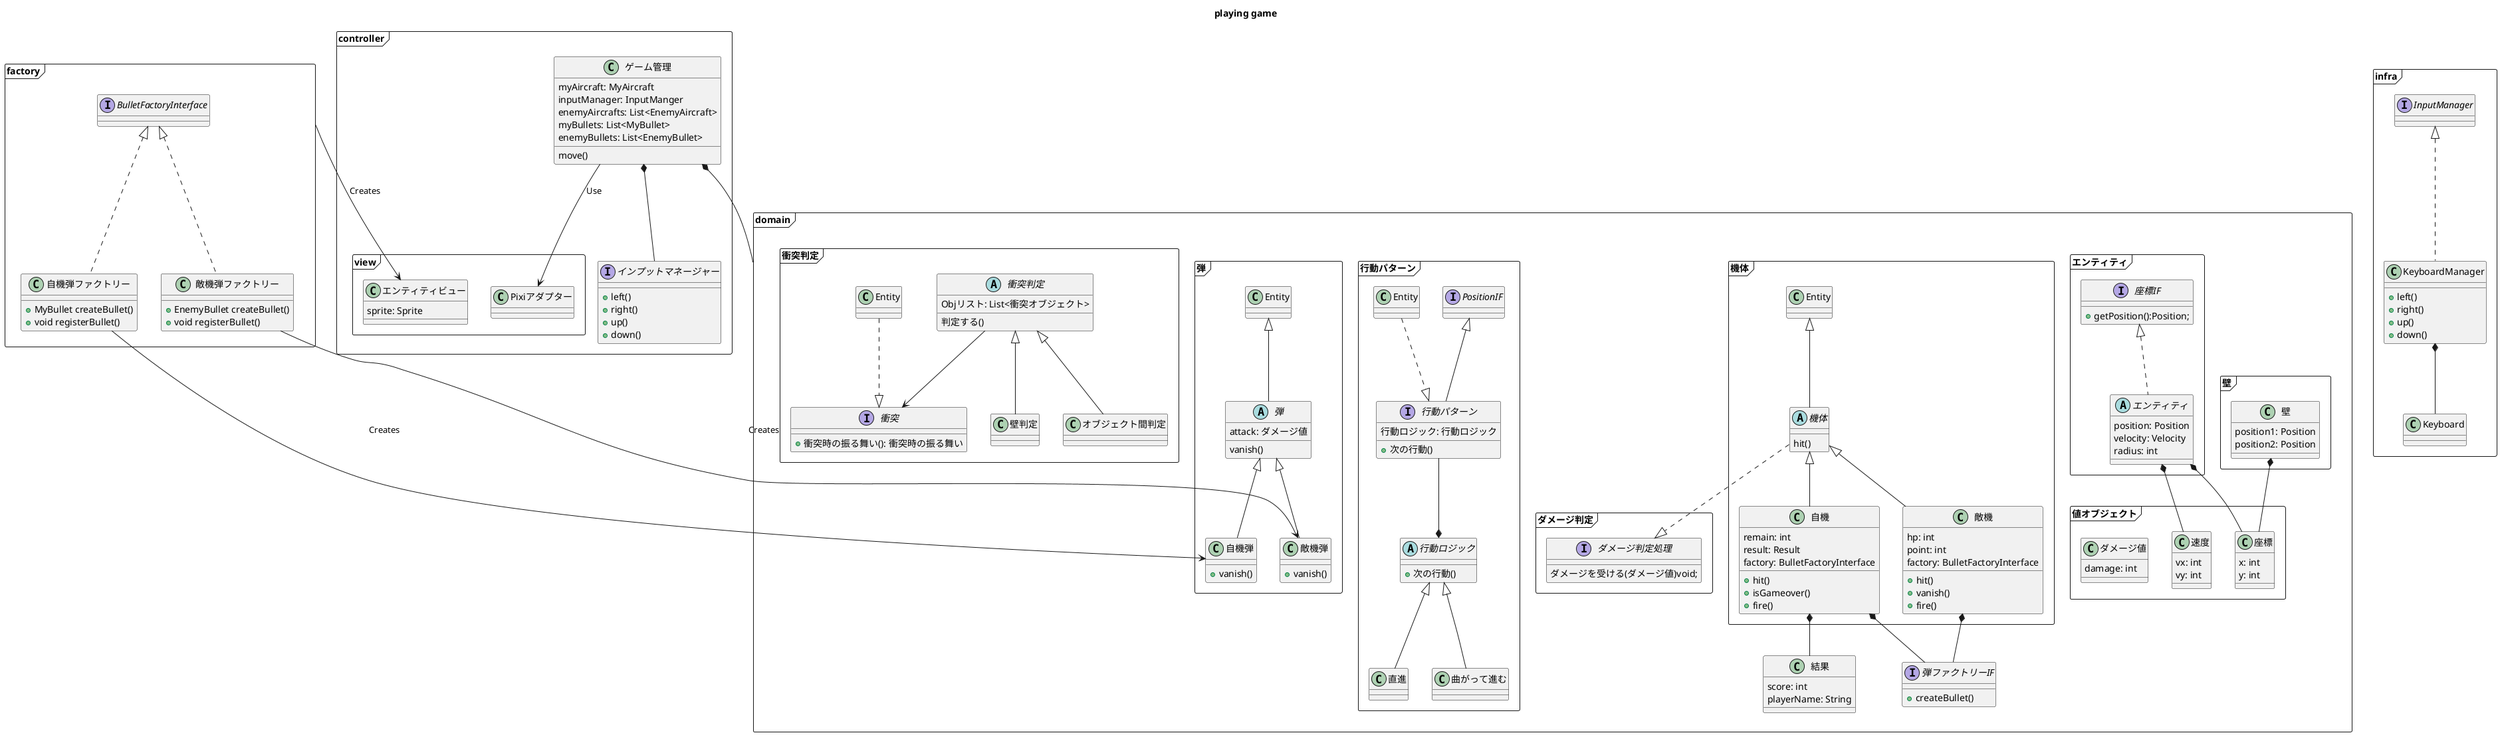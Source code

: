 @startuml
title playing game

package domain <<Frame>> {

    package エンティティ <<Frame>> {
        abstract class "エンティティ" as Entity implements PositionIF {
            position: Position
            velocity: Velocity
            radius: int
        }

        interface "座標IF" as PositionIF{
            +getPosition():Position;

        }
    }

    package 値オブジェクト <<Frame>> {
        class "座標" as Position {
            x: int
            y: int
        }

        class "速度" as Velocity {
            vx: int
            vy: int
        }


        class "ダメージ値" as Damage {
            damage: int
        }
    }

    package 壁 <<Frame>> {
        class "壁" as Wall {
            position1: Position
            position2: Position

            ' +isIn(Position): boolean
        }

    }

    Wall *-- Position

    Entity *-- Position
    Entity *-- Velocity

    package 機体 <<Frame>> {
        abstract class "機体" as Aircraft extends Entity {
            hit()
        }

        class "自機" as MyAircraft extends Aircraft {
            remain: int
            result: Result
            factory: BulletFactoryInterface

            +hit()
            +isGameover()
            +fire()
        }
        class "敵機" as EnemyAircraft extends Aircraft {
            hp: int
            point: int
            factory: BulletFactoryInterface

            +hit()
            +vanish()
            +fire()
        }
    }

    interface "弾ファクトリーIF" as BulletFactoryInterface {
        +createBullet()
    }

    MyAircraft *-- BulletFactoryInterface
    EnemyAircraft *-- BulletFactoryInterface

    package 弾 <<Frame>> {
        abstract class "弾" as Bullet extends Entity{
            attack: ダメージ値

            vanish()
        }

        class "自機弾" as MyBullet extends Bullet {
            +vanish()
        }

        class "敵機弾" as EnemyBullet extends Bullet {
            +vanish()
        }
    }
    class "結果" as Result {
        score: int
        playerName: String
    }

    MyAircraft *-- Result

    package 行動パターン <<Frame>> {
        interface 行動パターン extends PositionIF{
            行動ロジック: 行動ロジック
            +次の行動()
        }

        abstract class "行動ロジック" as actionLogic {
            +次の行動()
        }

        class "直進" as straight extends actionLogic{
        }

        class "曲がって進む" as turn extends actionLogic{
        }

        行動パターン --* actionLogic
        Entity ..|> 行動パターン
    }

    package 衝突判定 <<Frame>> {
        interface "衝突" as ICollision{
            +衝突時の振る舞い(): 衝突時の振る舞い
        }

        abstract "衝突判定" as CollisionJudge {
            Objリスト: List<衝突オブジェクト>
            判定する()
        }

        class オブジェクト間判定 extends CollisionJudge{
        }

        class 壁判定 extends CollisionJudge{
        }

        CollisionJudge --> ICollision
        Entity ..|> ICollision

    }

    package ダメージ判定 <<Frame>> {
        interface "ダメージ判定処理" as DamageJudge {
            ダメージを受ける(ダメージ値)void;
        }

        Aircraft ..|> DamageJudge
    }

}

package factory <<Frame>> {
    Class "自機弾ファクトリー" as MyBulletFactory implements BulletFactoryInterface{
        +MyBullet createBullet()
        +void registerBullet()
    }
    Class "敵機弾ファクトリー" as EnemyBulletFactory implements BulletFactoryInterface{
        +EnemyBullet createBullet()
        +void registerBullet()
    }

    MyBulletFactory --> MyBullet : Creates
    EnemyBulletFactory --> EnemyBullet : Creates
}

package controller <<Frame>> {
    class "ゲーム管理" as Administrator {
        myAircraft: MyAircraft
        inputManager: InputManger
        enemyAircrafts: List<EnemyAircraft>
        myBullets: List<MyBullet>
        enemyBullets: List<EnemyBullet>

        move()
    }

    interface "インプットマネージャー" as InputManager {
        +left()
        +right()
        +up()
        +down()
    }

    Administrator *-- InputManager

    package view <<Frame>> {
        Class "エンティティビュー" as EntityView {
            sprite: Sprite
        }

        Class "Pixiアダプター" as PixiAdapter {
        }

    }

    factory --> EntityView : Creates

    Administrator --> PixiAdapter : Use
}

package infra <<Frame>> {
    Class KeyboardManager implements InputManager {
        +left()
        +right()
        +up()
        +down()
    }

    Class Keyboard {

    }

    KeyboardManager *-- Keyboard
}

Administrator *-- domain

@enduml